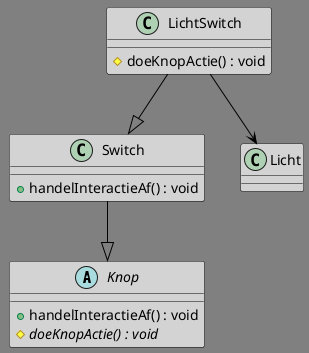 @startuml
'https://plantuml.com/class-diagram

skinparam class {
BackgroundColor LightGrey
ArrowColor Black
BorderColor Black
BackgroundColor<<Foo>> DarkGrey
}
skinparam backgroundcolor Gray
skinparam stereotypeCBackgroundColor YellowGreen

abstract class Knop {
+ handelInteractieAf() : void
{abstract} # doeKnopActie() : void
}

class Switch {
+ handelInteractieAf() : void
}

class Licht {

}

class LichtSwitch {
# doeKnopActie() : void
}

Switch --|> Knop
LichtSwitch --|> Switch
LichtSwitch --> Licht
@enduml